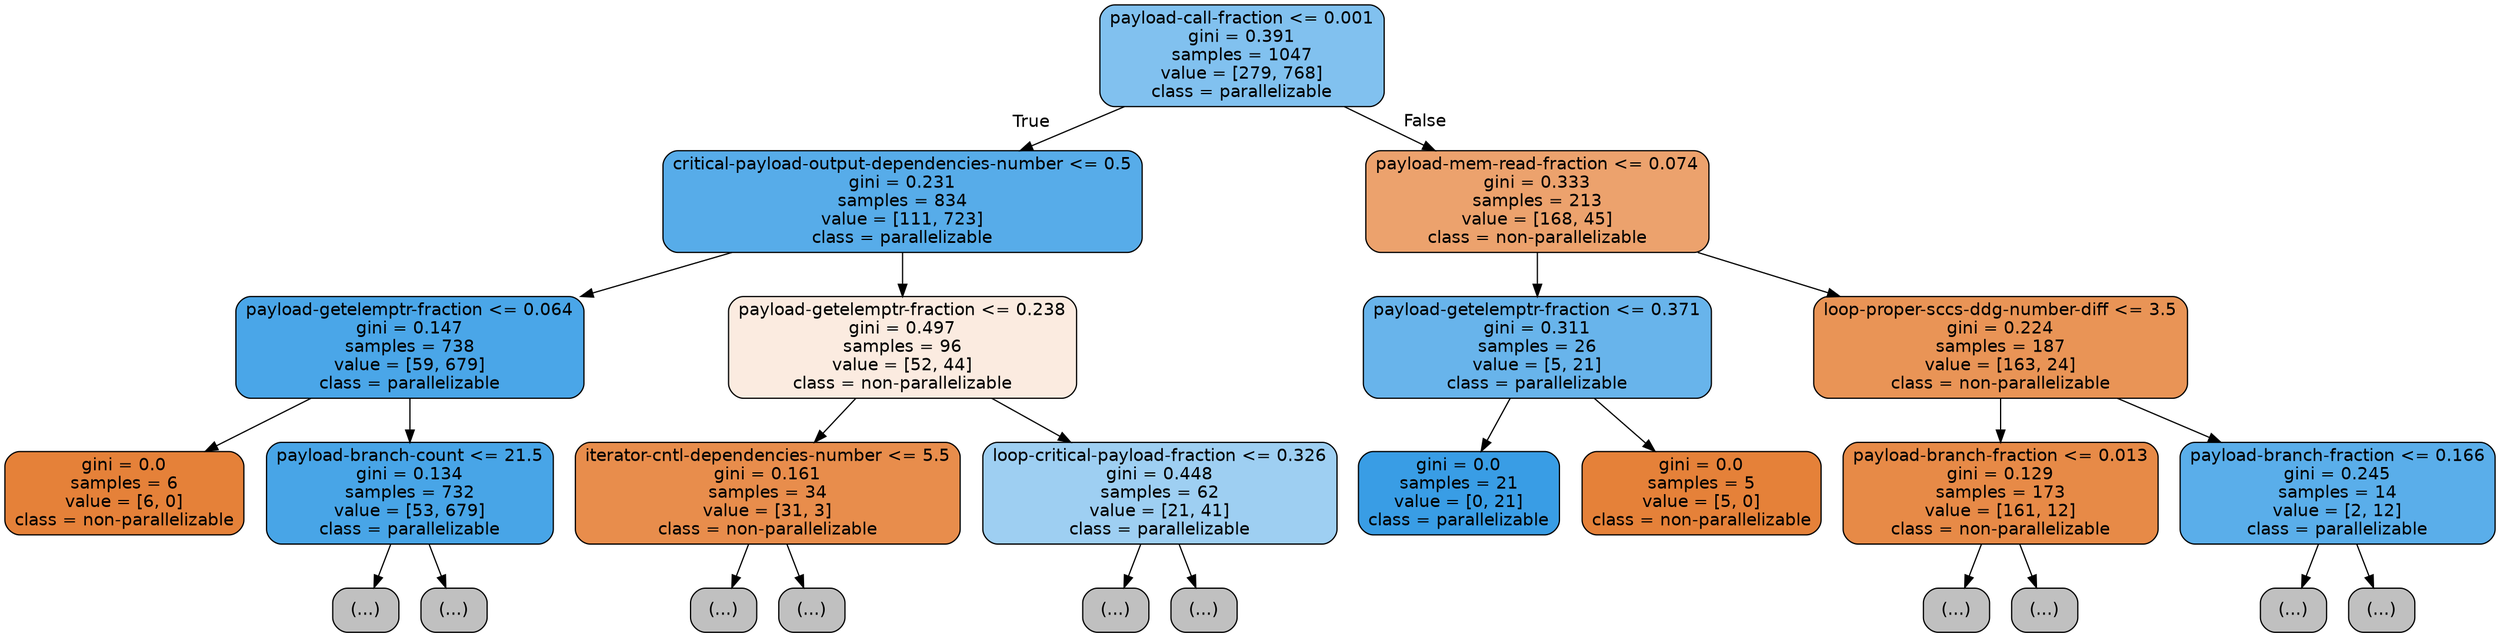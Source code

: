 digraph Tree {
node [shape=box, style="filled, rounded", color="black", fontname=helvetica] ;
edge [fontname=helvetica] ;
0 [label="payload-call-fraction <= 0.001\ngini = 0.391\nsamples = 1047\nvalue = [279, 768]\nclass = parallelizable", fillcolor="#399de5a2"] ;
1 [label="critical-payload-output-dependencies-number <= 0.5\ngini = 0.231\nsamples = 834\nvalue = [111, 723]\nclass = parallelizable", fillcolor="#399de5d8"] ;
0 -> 1 [labeldistance=2.5, labelangle=45, headlabel="True"] ;
2 [label="payload-getelemptr-fraction <= 0.064\ngini = 0.147\nsamples = 738\nvalue = [59, 679]\nclass = parallelizable", fillcolor="#399de5e9"] ;
1 -> 2 ;
3 [label="gini = 0.0\nsamples = 6\nvalue = [6, 0]\nclass = non-parallelizable", fillcolor="#e58139ff"] ;
2 -> 3 ;
4 [label="payload-branch-count <= 21.5\ngini = 0.134\nsamples = 732\nvalue = [53, 679]\nclass = parallelizable", fillcolor="#399de5eb"] ;
2 -> 4 ;
5 [label="(...)", fillcolor="#C0C0C0"] ;
4 -> 5 ;
108 [label="(...)", fillcolor="#C0C0C0"] ;
4 -> 108 ;
109 [label="payload-getelemptr-fraction <= 0.238\ngini = 0.497\nsamples = 96\nvalue = [52, 44]\nclass = non-parallelizable", fillcolor="#e5813927"] ;
1 -> 109 ;
110 [label="iterator-cntl-dependencies-number <= 5.5\ngini = 0.161\nsamples = 34\nvalue = [31, 3]\nclass = non-parallelizable", fillcolor="#e58139e6"] ;
109 -> 110 ;
111 [label="(...)", fillcolor="#C0C0C0"] ;
110 -> 111 ;
112 [label="(...)", fillcolor="#C0C0C0"] ;
110 -> 112 ;
113 [label="loop-critical-payload-fraction <= 0.326\ngini = 0.448\nsamples = 62\nvalue = [21, 41]\nclass = parallelizable", fillcolor="#399de57c"] ;
109 -> 113 ;
114 [label="(...)", fillcolor="#C0C0C0"] ;
113 -> 114 ;
133 [label="(...)", fillcolor="#C0C0C0"] ;
113 -> 133 ;
134 [label="payload-mem-read-fraction <= 0.074\ngini = 0.333\nsamples = 213\nvalue = [168, 45]\nclass = non-parallelizable", fillcolor="#e58139bb"] ;
0 -> 134 [labeldistance=2.5, labelangle=-45, headlabel="False"] ;
135 [label="payload-getelemptr-fraction <= 0.371\ngini = 0.311\nsamples = 26\nvalue = [5, 21]\nclass = parallelizable", fillcolor="#399de5c2"] ;
134 -> 135 ;
136 [label="gini = 0.0\nsamples = 21\nvalue = [0, 21]\nclass = parallelizable", fillcolor="#399de5ff"] ;
135 -> 136 ;
137 [label="gini = 0.0\nsamples = 5\nvalue = [5, 0]\nclass = non-parallelizable", fillcolor="#e58139ff"] ;
135 -> 137 ;
138 [label="loop-proper-sccs-ddg-number-diff <= 3.5\ngini = 0.224\nsamples = 187\nvalue = [163, 24]\nclass = non-parallelizable", fillcolor="#e58139d9"] ;
134 -> 138 ;
139 [label="payload-branch-fraction <= 0.013\ngini = 0.129\nsamples = 173\nvalue = [161, 12]\nclass = non-parallelizable", fillcolor="#e58139ec"] ;
138 -> 139 ;
140 [label="(...)", fillcolor="#C0C0C0"] ;
139 -> 140 ;
141 [label="(...)", fillcolor="#C0C0C0"] ;
139 -> 141 ;
158 [label="payload-branch-fraction <= 0.166\ngini = 0.245\nsamples = 14\nvalue = [2, 12]\nclass = parallelizable", fillcolor="#399de5d4"] ;
138 -> 158 ;
159 [label="(...)", fillcolor="#C0C0C0"] ;
158 -> 159 ;
160 [label="(...)", fillcolor="#C0C0C0"] ;
158 -> 160 ;
}
